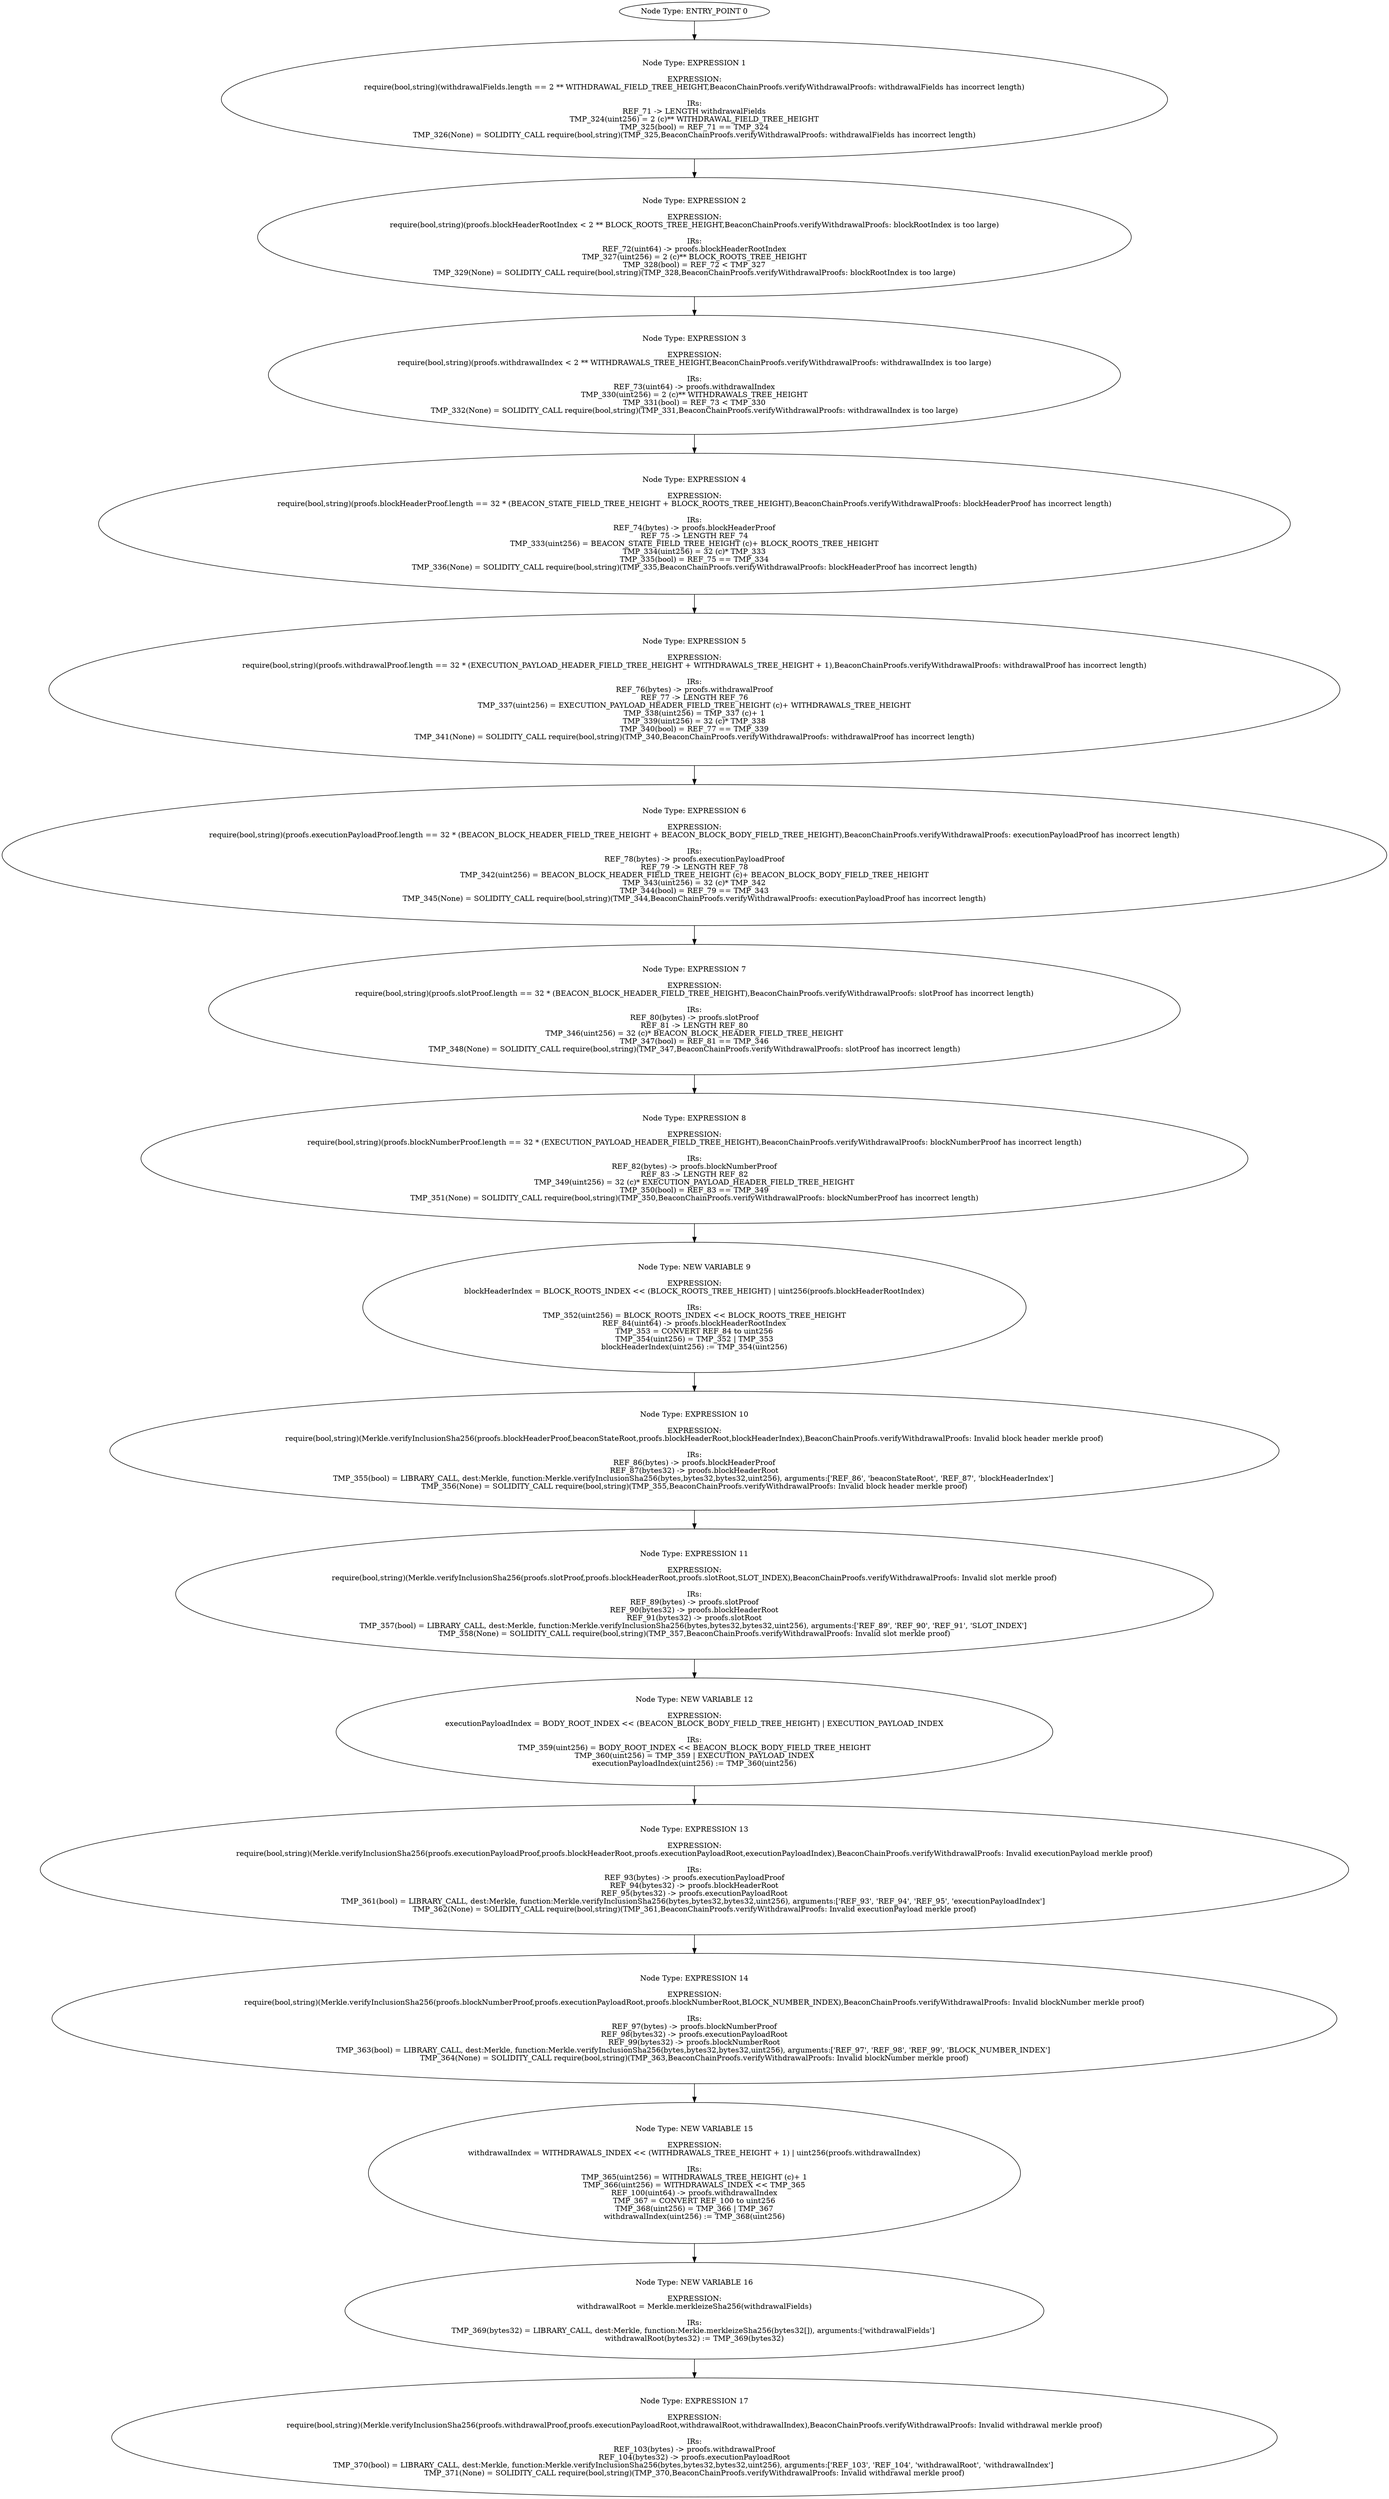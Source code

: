 digraph{
0[label="Node Type: ENTRY_POINT 0
"];
0->1;
1[label="Node Type: EXPRESSION 1

EXPRESSION:
require(bool,string)(withdrawalFields.length == 2 ** WITHDRAWAL_FIELD_TREE_HEIGHT,BeaconChainProofs.verifyWithdrawalProofs: withdrawalFields has incorrect length)

IRs:
REF_71 -> LENGTH withdrawalFields
TMP_324(uint256) = 2 (c)** WITHDRAWAL_FIELD_TREE_HEIGHT
TMP_325(bool) = REF_71 == TMP_324
TMP_326(None) = SOLIDITY_CALL require(bool,string)(TMP_325,BeaconChainProofs.verifyWithdrawalProofs: withdrawalFields has incorrect length)"];
1->2;
2[label="Node Type: EXPRESSION 2

EXPRESSION:
require(bool,string)(proofs.blockHeaderRootIndex < 2 ** BLOCK_ROOTS_TREE_HEIGHT,BeaconChainProofs.verifyWithdrawalProofs: blockRootIndex is too large)

IRs:
REF_72(uint64) -> proofs.blockHeaderRootIndex
TMP_327(uint256) = 2 (c)** BLOCK_ROOTS_TREE_HEIGHT
TMP_328(bool) = REF_72 < TMP_327
TMP_329(None) = SOLIDITY_CALL require(bool,string)(TMP_328,BeaconChainProofs.verifyWithdrawalProofs: blockRootIndex is too large)"];
2->3;
3[label="Node Type: EXPRESSION 3

EXPRESSION:
require(bool,string)(proofs.withdrawalIndex < 2 ** WITHDRAWALS_TREE_HEIGHT,BeaconChainProofs.verifyWithdrawalProofs: withdrawalIndex is too large)

IRs:
REF_73(uint64) -> proofs.withdrawalIndex
TMP_330(uint256) = 2 (c)** WITHDRAWALS_TREE_HEIGHT
TMP_331(bool) = REF_73 < TMP_330
TMP_332(None) = SOLIDITY_CALL require(bool,string)(TMP_331,BeaconChainProofs.verifyWithdrawalProofs: withdrawalIndex is too large)"];
3->4;
4[label="Node Type: EXPRESSION 4

EXPRESSION:
require(bool,string)(proofs.blockHeaderProof.length == 32 * (BEACON_STATE_FIELD_TREE_HEIGHT + BLOCK_ROOTS_TREE_HEIGHT),BeaconChainProofs.verifyWithdrawalProofs: blockHeaderProof has incorrect length)

IRs:
REF_74(bytes) -> proofs.blockHeaderProof
REF_75 -> LENGTH REF_74
TMP_333(uint256) = BEACON_STATE_FIELD_TREE_HEIGHT (c)+ BLOCK_ROOTS_TREE_HEIGHT
TMP_334(uint256) = 32 (c)* TMP_333
TMP_335(bool) = REF_75 == TMP_334
TMP_336(None) = SOLIDITY_CALL require(bool,string)(TMP_335,BeaconChainProofs.verifyWithdrawalProofs: blockHeaderProof has incorrect length)"];
4->5;
5[label="Node Type: EXPRESSION 5

EXPRESSION:
require(bool,string)(proofs.withdrawalProof.length == 32 * (EXECUTION_PAYLOAD_HEADER_FIELD_TREE_HEIGHT + WITHDRAWALS_TREE_HEIGHT + 1),BeaconChainProofs.verifyWithdrawalProofs: withdrawalProof has incorrect length)

IRs:
REF_76(bytes) -> proofs.withdrawalProof
REF_77 -> LENGTH REF_76
TMP_337(uint256) = EXECUTION_PAYLOAD_HEADER_FIELD_TREE_HEIGHT (c)+ WITHDRAWALS_TREE_HEIGHT
TMP_338(uint256) = TMP_337 (c)+ 1
TMP_339(uint256) = 32 (c)* TMP_338
TMP_340(bool) = REF_77 == TMP_339
TMP_341(None) = SOLIDITY_CALL require(bool,string)(TMP_340,BeaconChainProofs.verifyWithdrawalProofs: withdrawalProof has incorrect length)"];
5->6;
6[label="Node Type: EXPRESSION 6

EXPRESSION:
require(bool,string)(proofs.executionPayloadProof.length == 32 * (BEACON_BLOCK_HEADER_FIELD_TREE_HEIGHT + BEACON_BLOCK_BODY_FIELD_TREE_HEIGHT),BeaconChainProofs.verifyWithdrawalProofs: executionPayloadProof has incorrect length)

IRs:
REF_78(bytes) -> proofs.executionPayloadProof
REF_79 -> LENGTH REF_78
TMP_342(uint256) = BEACON_BLOCK_HEADER_FIELD_TREE_HEIGHT (c)+ BEACON_BLOCK_BODY_FIELD_TREE_HEIGHT
TMP_343(uint256) = 32 (c)* TMP_342
TMP_344(bool) = REF_79 == TMP_343
TMP_345(None) = SOLIDITY_CALL require(bool,string)(TMP_344,BeaconChainProofs.verifyWithdrawalProofs: executionPayloadProof has incorrect length)"];
6->7;
7[label="Node Type: EXPRESSION 7

EXPRESSION:
require(bool,string)(proofs.slotProof.length == 32 * (BEACON_BLOCK_HEADER_FIELD_TREE_HEIGHT),BeaconChainProofs.verifyWithdrawalProofs: slotProof has incorrect length)

IRs:
REF_80(bytes) -> proofs.slotProof
REF_81 -> LENGTH REF_80
TMP_346(uint256) = 32 (c)* BEACON_BLOCK_HEADER_FIELD_TREE_HEIGHT
TMP_347(bool) = REF_81 == TMP_346
TMP_348(None) = SOLIDITY_CALL require(bool,string)(TMP_347,BeaconChainProofs.verifyWithdrawalProofs: slotProof has incorrect length)"];
7->8;
8[label="Node Type: EXPRESSION 8

EXPRESSION:
require(bool,string)(proofs.blockNumberProof.length == 32 * (EXECUTION_PAYLOAD_HEADER_FIELD_TREE_HEIGHT),BeaconChainProofs.verifyWithdrawalProofs: blockNumberProof has incorrect length)

IRs:
REF_82(bytes) -> proofs.blockNumberProof
REF_83 -> LENGTH REF_82
TMP_349(uint256) = 32 (c)* EXECUTION_PAYLOAD_HEADER_FIELD_TREE_HEIGHT
TMP_350(bool) = REF_83 == TMP_349
TMP_351(None) = SOLIDITY_CALL require(bool,string)(TMP_350,BeaconChainProofs.verifyWithdrawalProofs: blockNumberProof has incorrect length)"];
8->9;
9[label="Node Type: NEW VARIABLE 9

EXPRESSION:
blockHeaderIndex = BLOCK_ROOTS_INDEX << (BLOCK_ROOTS_TREE_HEIGHT) | uint256(proofs.blockHeaderRootIndex)

IRs:
TMP_352(uint256) = BLOCK_ROOTS_INDEX << BLOCK_ROOTS_TREE_HEIGHT
REF_84(uint64) -> proofs.blockHeaderRootIndex
TMP_353 = CONVERT REF_84 to uint256
TMP_354(uint256) = TMP_352 | TMP_353
blockHeaderIndex(uint256) := TMP_354(uint256)"];
9->10;
10[label="Node Type: EXPRESSION 10

EXPRESSION:
require(bool,string)(Merkle.verifyInclusionSha256(proofs.blockHeaderProof,beaconStateRoot,proofs.blockHeaderRoot,blockHeaderIndex),BeaconChainProofs.verifyWithdrawalProofs: Invalid block header merkle proof)

IRs:
REF_86(bytes) -> proofs.blockHeaderProof
REF_87(bytes32) -> proofs.blockHeaderRoot
TMP_355(bool) = LIBRARY_CALL, dest:Merkle, function:Merkle.verifyInclusionSha256(bytes,bytes32,bytes32,uint256), arguments:['REF_86', 'beaconStateRoot', 'REF_87', 'blockHeaderIndex'] 
TMP_356(None) = SOLIDITY_CALL require(bool,string)(TMP_355,BeaconChainProofs.verifyWithdrawalProofs: Invalid block header merkle proof)"];
10->11;
11[label="Node Type: EXPRESSION 11

EXPRESSION:
require(bool,string)(Merkle.verifyInclusionSha256(proofs.slotProof,proofs.blockHeaderRoot,proofs.slotRoot,SLOT_INDEX),BeaconChainProofs.verifyWithdrawalProofs: Invalid slot merkle proof)

IRs:
REF_89(bytes) -> proofs.slotProof
REF_90(bytes32) -> proofs.blockHeaderRoot
REF_91(bytes32) -> proofs.slotRoot
TMP_357(bool) = LIBRARY_CALL, dest:Merkle, function:Merkle.verifyInclusionSha256(bytes,bytes32,bytes32,uint256), arguments:['REF_89', 'REF_90', 'REF_91', 'SLOT_INDEX'] 
TMP_358(None) = SOLIDITY_CALL require(bool,string)(TMP_357,BeaconChainProofs.verifyWithdrawalProofs: Invalid slot merkle proof)"];
11->12;
12[label="Node Type: NEW VARIABLE 12

EXPRESSION:
executionPayloadIndex = BODY_ROOT_INDEX << (BEACON_BLOCK_BODY_FIELD_TREE_HEIGHT) | EXECUTION_PAYLOAD_INDEX

IRs:
TMP_359(uint256) = BODY_ROOT_INDEX << BEACON_BLOCK_BODY_FIELD_TREE_HEIGHT
TMP_360(uint256) = TMP_359 | EXECUTION_PAYLOAD_INDEX
executionPayloadIndex(uint256) := TMP_360(uint256)"];
12->13;
13[label="Node Type: EXPRESSION 13

EXPRESSION:
require(bool,string)(Merkle.verifyInclusionSha256(proofs.executionPayloadProof,proofs.blockHeaderRoot,proofs.executionPayloadRoot,executionPayloadIndex),BeaconChainProofs.verifyWithdrawalProofs: Invalid executionPayload merkle proof)

IRs:
REF_93(bytes) -> proofs.executionPayloadProof
REF_94(bytes32) -> proofs.blockHeaderRoot
REF_95(bytes32) -> proofs.executionPayloadRoot
TMP_361(bool) = LIBRARY_CALL, dest:Merkle, function:Merkle.verifyInclusionSha256(bytes,bytes32,bytes32,uint256), arguments:['REF_93', 'REF_94', 'REF_95', 'executionPayloadIndex'] 
TMP_362(None) = SOLIDITY_CALL require(bool,string)(TMP_361,BeaconChainProofs.verifyWithdrawalProofs: Invalid executionPayload merkle proof)"];
13->14;
14[label="Node Type: EXPRESSION 14

EXPRESSION:
require(bool,string)(Merkle.verifyInclusionSha256(proofs.blockNumberProof,proofs.executionPayloadRoot,proofs.blockNumberRoot,BLOCK_NUMBER_INDEX),BeaconChainProofs.verifyWithdrawalProofs: Invalid blockNumber merkle proof)

IRs:
REF_97(bytes) -> proofs.blockNumberProof
REF_98(bytes32) -> proofs.executionPayloadRoot
REF_99(bytes32) -> proofs.blockNumberRoot
TMP_363(bool) = LIBRARY_CALL, dest:Merkle, function:Merkle.verifyInclusionSha256(bytes,bytes32,bytes32,uint256), arguments:['REF_97', 'REF_98', 'REF_99', 'BLOCK_NUMBER_INDEX'] 
TMP_364(None) = SOLIDITY_CALL require(bool,string)(TMP_363,BeaconChainProofs.verifyWithdrawalProofs: Invalid blockNumber merkle proof)"];
14->15;
15[label="Node Type: NEW VARIABLE 15

EXPRESSION:
withdrawalIndex = WITHDRAWALS_INDEX << (WITHDRAWALS_TREE_HEIGHT + 1) | uint256(proofs.withdrawalIndex)

IRs:
TMP_365(uint256) = WITHDRAWALS_TREE_HEIGHT (c)+ 1
TMP_366(uint256) = WITHDRAWALS_INDEX << TMP_365
REF_100(uint64) -> proofs.withdrawalIndex
TMP_367 = CONVERT REF_100 to uint256
TMP_368(uint256) = TMP_366 | TMP_367
withdrawalIndex(uint256) := TMP_368(uint256)"];
15->16;
16[label="Node Type: NEW VARIABLE 16

EXPRESSION:
withdrawalRoot = Merkle.merkleizeSha256(withdrawalFields)

IRs:
TMP_369(bytes32) = LIBRARY_CALL, dest:Merkle, function:Merkle.merkleizeSha256(bytes32[]), arguments:['withdrawalFields'] 
withdrawalRoot(bytes32) := TMP_369(bytes32)"];
16->17;
17[label="Node Type: EXPRESSION 17

EXPRESSION:
require(bool,string)(Merkle.verifyInclusionSha256(proofs.withdrawalProof,proofs.executionPayloadRoot,withdrawalRoot,withdrawalIndex),BeaconChainProofs.verifyWithdrawalProofs: Invalid withdrawal merkle proof)

IRs:
REF_103(bytes) -> proofs.withdrawalProof
REF_104(bytes32) -> proofs.executionPayloadRoot
TMP_370(bool) = LIBRARY_CALL, dest:Merkle, function:Merkle.verifyInclusionSha256(bytes,bytes32,bytes32,uint256), arguments:['REF_103', 'REF_104', 'withdrawalRoot', 'withdrawalIndex'] 
TMP_371(None) = SOLIDITY_CALL require(bool,string)(TMP_370,BeaconChainProofs.verifyWithdrawalProofs: Invalid withdrawal merkle proof)"];
}
